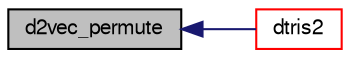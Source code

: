 digraph "d2vec_permute"
{
  bgcolor="transparent";
  edge [fontname="FreeSans",fontsize="10",labelfontname="FreeSans",labelfontsize="10"];
  node [fontname="FreeSans",fontsize="10",shape=record];
  rankdir="LR";
  Node121 [label="d2vec_permute",height=0.2,width=0.4,color="black", fillcolor="grey75", style="filled", fontcolor="black"];
  Node121 -> Node122 [dir="back",color="midnightblue",fontsize="10",style="solid",fontname="FreeSans"];
  Node122 [label="dtris2",height=0.2,width=0.4,color="red",URL="$a08249.html#a13fa54ae02d52751a5b943d4b39c45bc"];
}
